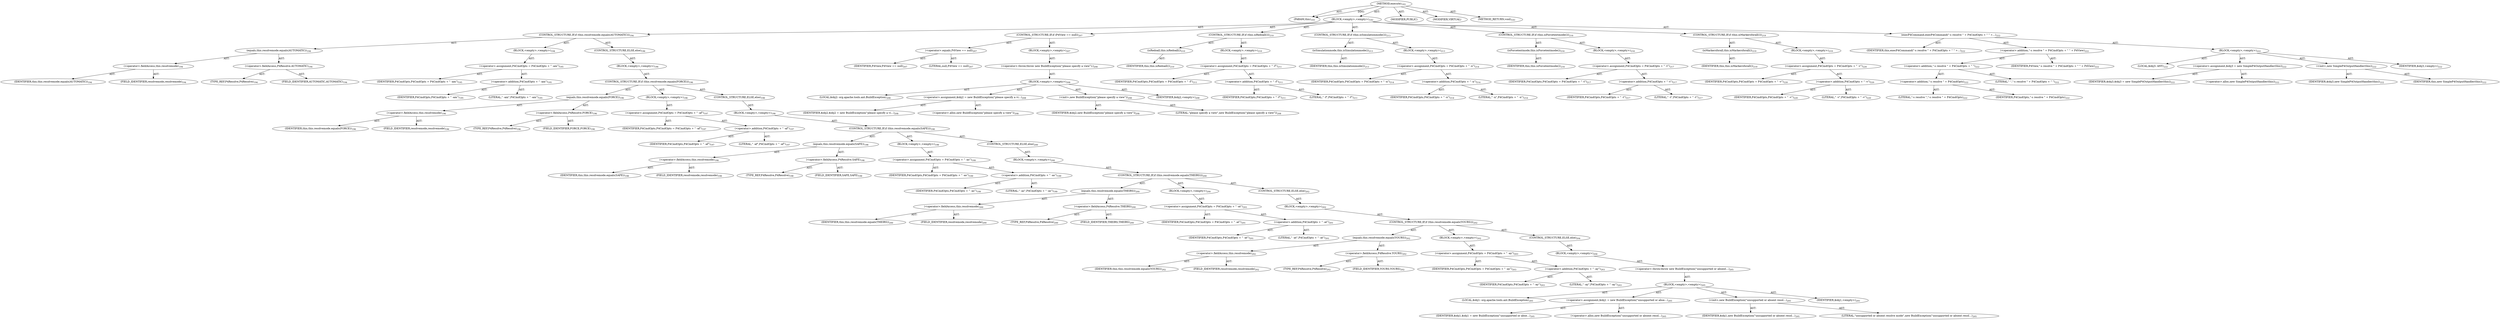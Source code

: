 digraph "execute" {  
"111669149706" [label = <(METHOD,execute)<SUB>193</SUB>> ]
"115964116997" [label = <(PARAM,this)<SUB>193</SUB>> ]
"25769803790" [label = <(BLOCK,&lt;empty&gt;,&lt;empty&gt;)<SUB>193</SUB>> ]
"47244640260" [label = <(CONTROL_STRUCTURE,IF,if (this.resolvemode.equals(AUTOMATIC)))<SUB>194</SUB>> ]
"30064771102" [label = <(equals,this.resolvemode.equals(AUTOMATIC))<SUB>194</SUB>> ]
"30064771103" [label = <(&lt;operator&gt;.fieldAccess,this.resolvemode)<SUB>194</SUB>> ]
"68719476741" [label = <(IDENTIFIER,this,this.resolvemode.equals(AUTOMATIC))<SUB>194</SUB>> ]
"55834574861" [label = <(FIELD_IDENTIFIER,resolvemode,resolvemode)<SUB>194</SUB>> ]
"30064771104" [label = <(&lt;operator&gt;.fieldAccess,P4Resolve.AUTOMATIC)<SUB>194</SUB>> ]
"180388626434" [label = <(TYPE_REF,P4Resolve,P4Resolve)<SUB>194</SUB>> ]
"55834574862" [label = <(FIELD_IDENTIFIER,AUTOMATIC,AUTOMATIC)<SUB>194</SUB>> ]
"25769803791" [label = <(BLOCK,&lt;empty&gt;,&lt;empty&gt;)<SUB>194</SUB>> ]
"30064771105" [label = <(&lt;operator&gt;.assignment,P4CmdOpts = P4CmdOpts + &quot; -am&quot;)<SUB>195</SUB>> ]
"68719476773" [label = <(IDENTIFIER,P4CmdOpts,P4CmdOpts = P4CmdOpts + &quot; -am&quot;)<SUB>195</SUB>> ]
"30064771106" [label = <(&lt;operator&gt;.addition,P4CmdOpts + &quot; -am&quot;)<SUB>195</SUB>> ]
"68719476774" [label = <(IDENTIFIER,P4CmdOpts,P4CmdOpts + &quot; -am&quot;)<SUB>195</SUB>> ]
"90194313221" [label = <(LITERAL,&quot; -am&quot;,P4CmdOpts + &quot; -am&quot;)<SUB>195</SUB>> ]
"47244640261" [label = <(CONTROL_STRUCTURE,ELSE,else)<SUB>196</SUB>> ]
"25769803792" [label = <(BLOCK,&lt;empty&gt;,&lt;empty&gt;)<SUB>196</SUB>> ]
"47244640262" [label = <(CONTROL_STRUCTURE,IF,if (this.resolvemode.equals(FORCE)))<SUB>196</SUB>> ]
"30064771107" [label = <(equals,this.resolvemode.equals(FORCE))<SUB>196</SUB>> ]
"30064771108" [label = <(&lt;operator&gt;.fieldAccess,this.resolvemode)<SUB>196</SUB>> ]
"68719476742" [label = <(IDENTIFIER,this,this.resolvemode.equals(FORCE))<SUB>196</SUB>> ]
"55834574863" [label = <(FIELD_IDENTIFIER,resolvemode,resolvemode)<SUB>196</SUB>> ]
"30064771109" [label = <(&lt;operator&gt;.fieldAccess,P4Resolve.FORCE)<SUB>196</SUB>> ]
"180388626435" [label = <(TYPE_REF,P4Resolve,P4Resolve)<SUB>196</SUB>> ]
"55834574864" [label = <(FIELD_IDENTIFIER,FORCE,FORCE)<SUB>196</SUB>> ]
"25769803793" [label = <(BLOCK,&lt;empty&gt;,&lt;empty&gt;)<SUB>196</SUB>> ]
"30064771110" [label = <(&lt;operator&gt;.assignment,P4CmdOpts = P4CmdOpts + &quot; -af&quot;)<SUB>197</SUB>> ]
"68719476775" [label = <(IDENTIFIER,P4CmdOpts,P4CmdOpts = P4CmdOpts + &quot; -af&quot;)<SUB>197</SUB>> ]
"30064771111" [label = <(&lt;operator&gt;.addition,P4CmdOpts + &quot; -af&quot;)<SUB>197</SUB>> ]
"68719476776" [label = <(IDENTIFIER,P4CmdOpts,P4CmdOpts + &quot; -af&quot;)<SUB>197</SUB>> ]
"90194313222" [label = <(LITERAL,&quot; -af&quot;,P4CmdOpts + &quot; -af&quot;)<SUB>197</SUB>> ]
"47244640263" [label = <(CONTROL_STRUCTURE,ELSE,else)<SUB>198</SUB>> ]
"25769803794" [label = <(BLOCK,&lt;empty&gt;,&lt;empty&gt;)<SUB>198</SUB>> ]
"47244640264" [label = <(CONTROL_STRUCTURE,IF,if (this.resolvemode.equals(SAFE)))<SUB>198</SUB>> ]
"30064771112" [label = <(equals,this.resolvemode.equals(SAFE))<SUB>198</SUB>> ]
"30064771113" [label = <(&lt;operator&gt;.fieldAccess,this.resolvemode)<SUB>198</SUB>> ]
"68719476743" [label = <(IDENTIFIER,this,this.resolvemode.equals(SAFE))<SUB>198</SUB>> ]
"55834574865" [label = <(FIELD_IDENTIFIER,resolvemode,resolvemode)<SUB>198</SUB>> ]
"30064771114" [label = <(&lt;operator&gt;.fieldAccess,P4Resolve.SAFE)<SUB>198</SUB>> ]
"180388626436" [label = <(TYPE_REF,P4Resolve,P4Resolve)<SUB>198</SUB>> ]
"55834574866" [label = <(FIELD_IDENTIFIER,SAFE,SAFE)<SUB>198</SUB>> ]
"25769803795" [label = <(BLOCK,&lt;empty&gt;,&lt;empty&gt;)<SUB>198</SUB>> ]
"30064771115" [label = <(&lt;operator&gt;.assignment,P4CmdOpts = P4CmdOpts + &quot; -as&quot;)<SUB>199</SUB>> ]
"68719476777" [label = <(IDENTIFIER,P4CmdOpts,P4CmdOpts = P4CmdOpts + &quot; -as&quot;)<SUB>199</SUB>> ]
"30064771116" [label = <(&lt;operator&gt;.addition,P4CmdOpts + &quot; -as&quot;)<SUB>199</SUB>> ]
"68719476778" [label = <(IDENTIFIER,P4CmdOpts,P4CmdOpts + &quot; -as&quot;)<SUB>199</SUB>> ]
"90194313223" [label = <(LITERAL,&quot; -as&quot;,P4CmdOpts + &quot; -as&quot;)<SUB>199</SUB>> ]
"47244640265" [label = <(CONTROL_STRUCTURE,ELSE,else)<SUB>200</SUB>> ]
"25769803796" [label = <(BLOCK,&lt;empty&gt;,&lt;empty&gt;)<SUB>200</SUB>> ]
"47244640266" [label = <(CONTROL_STRUCTURE,IF,if (this.resolvemode.equals(THEIRS)))<SUB>200</SUB>> ]
"30064771117" [label = <(equals,this.resolvemode.equals(THEIRS))<SUB>200</SUB>> ]
"30064771118" [label = <(&lt;operator&gt;.fieldAccess,this.resolvemode)<SUB>200</SUB>> ]
"68719476744" [label = <(IDENTIFIER,this,this.resolvemode.equals(THEIRS))<SUB>200</SUB>> ]
"55834574867" [label = <(FIELD_IDENTIFIER,resolvemode,resolvemode)<SUB>200</SUB>> ]
"30064771119" [label = <(&lt;operator&gt;.fieldAccess,P4Resolve.THEIRS)<SUB>200</SUB>> ]
"180388626437" [label = <(TYPE_REF,P4Resolve,P4Resolve)<SUB>200</SUB>> ]
"55834574868" [label = <(FIELD_IDENTIFIER,THEIRS,THEIRS)<SUB>200</SUB>> ]
"25769803797" [label = <(BLOCK,&lt;empty&gt;,&lt;empty&gt;)<SUB>200</SUB>> ]
"30064771120" [label = <(&lt;operator&gt;.assignment,P4CmdOpts = P4CmdOpts + &quot; -at&quot;)<SUB>201</SUB>> ]
"68719476779" [label = <(IDENTIFIER,P4CmdOpts,P4CmdOpts = P4CmdOpts + &quot; -at&quot;)<SUB>201</SUB>> ]
"30064771121" [label = <(&lt;operator&gt;.addition,P4CmdOpts + &quot; -at&quot;)<SUB>201</SUB>> ]
"68719476780" [label = <(IDENTIFIER,P4CmdOpts,P4CmdOpts + &quot; -at&quot;)<SUB>201</SUB>> ]
"90194313224" [label = <(LITERAL,&quot; -at&quot;,P4CmdOpts + &quot; -at&quot;)<SUB>201</SUB>> ]
"47244640267" [label = <(CONTROL_STRUCTURE,ELSE,else)<SUB>202</SUB>> ]
"25769803798" [label = <(BLOCK,&lt;empty&gt;,&lt;empty&gt;)<SUB>202</SUB>> ]
"47244640268" [label = <(CONTROL_STRUCTURE,IF,if (this.resolvemode.equals(YOURS)))<SUB>202</SUB>> ]
"30064771122" [label = <(equals,this.resolvemode.equals(YOURS))<SUB>202</SUB>> ]
"30064771123" [label = <(&lt;operator&gt;.fieldAccess,this.resolvemode)<SUB>202</SUB>> ]
"68719476745" [label = <(IDENTIFIER,this,this.resolvemode.equals(YOURS))<SUB>202</SUB>> ]
"55834574869" [label = <(FIELD_IDENTIFIER,resolvemode,resolvemode)<SUB>202</SUB>> ]
"30064771124" [label = <(&lt;operator&gt;.fieldAccess,P4Resolve.YOURS)<SUB>202</SUB>> ]
"180388626438" [label = <(TYPE_REF,P4Resolve,P4Resolve)<SUB>202</SUB>> ]
"55834574870" [label = <(FIELD_IDENTIFIER,YOURS,YOURS)<SUB>202</SUB>> ]
"25769803799" [label = <(BLOCK,&lt;empty&gt;,&lt;empty&gt;)<SUB>202</SUB>> ]
"30064771125" [label = <(&lt;operator&gt;.assignment,P4CmdOpts = P4CmdOpts + &quot; -ay&quot;)<SUB>203</SUB>> ]
"68719476781" [label = <(IDENTIFIER,P4CmdOpts,P4CmdOpts = P4CmdOpts + &quot; -ay&quot;)<SUB>203</SUB>> ]
"30064771126" [label = <(&lt;operator&gt;.addition,P4CmdOpts + &quot; -ay&quot;)<SUB>203</SUB>> ]
"68719476782" [label = <(IDENTIFIER,P4CmdOpts,P4CmdOpts + &quot; -ay&quot;)<SUB>203</SUB>> ]
"90194313225" [label = <(LITERAL,&quot; -ay&quot;,P4CmdOpts + &quot; -ay&quot;)<SUB>203</SUB>> ]
"47244640269" [label = <(CONTROL_STRUCTURE,ELSE,else)<SUB>204</SUB>> ]
"25769803800" [label = <(BLOCK,&lt;empty&gt;,&lt;empty&gt;)<SUB>204</SUB>> ]
"30064771127" [label = <(&lt;operator&gt;.throw,throw new BuildException(&quot;unsupported or absent...)<SUB>205</SUB>> ]
"25769803801" [label = <(BLOCK,&lt;empty&gt;,&lt;empty&gt;)<SUB>205</SUB>> ]
"94489280515" [label = <(LOCAL,$obj1: org.apache.tools.ant.BuildException)<SUB>205</SUB>> ]
"30064771128" [label = <(&lt;operator&gt;.assignment,$obj1 = new BuildException(&quot;unsupported or abse...)<SUB>205</SUB>> ]
"68719476783" [label = <(IDENTIFIER,$obj1,$obj1 = new BuildException(&quot;unsupported or abse...)<SUB>205</SUB>> ]
"30064771129" [label = <(&lt;operator&gt;.alloc,new BuildException(&quot;unsupported or absent resol...)<SUB>205</SUB>> ]
"30064771130" [label = <(&lt;init&gt;,new BuildException(&quot;unsupported or absent resol...)<SUB>205</SUB>> ]
"68719476784" [label = <(IDENTIFIER,$obj1,new BuildException(&quot;unsupported or absent resol...)<SUB>205</SUB>> ]
"90194313226" [label = <(LITERAL,&quot;unsupported or absent resolve mode&quot;,new BuildException(&quot;unsupported or absent resol...)<SUB>205</SUB>> ]
"68719476785" [label = <(IDENTIFIER,$obj1,&lt;empty&gt;)<SUB>205</SUB>> ]
"47244640270" [label = <(CONTROL_STRUCTURE,IF,if (P4View == null))<SUB>207</SUB>> ]
"30064771131" [label = <(&lt;operator&gt;.equals,P4View == null)<SUB>207</SUB>> ]
"68719476786" [label = <(IDENTIFIER,P4View,P4View == null)<SUB>207</SUB>> ]
"90194313227" [label = <(LITERAL,null,P4View == null)<SUB>207</SUB>> ]
"25769803802" [label = <(BLOCK,&lt;empty&gt;,&lt;empty&gt;)<SUB>207</SUB>> ]
"30064771132" [label = <(&lt;operator&gt;.throw,throw new BuildException(&quot;please specify a view&quot;);)<SUB>208</SUB>> ]
"25769803803" [label = <(BLOCK,&lt;empty&gt;,&lt;empty&gt;)<SUB>208</SUB>> ]
"94489280516" [label = <(LOCAL,$obj2: org.apache.tools.ant.BuildException)<SUB>208</SUB>> ]
"30064771133" [label = <(&lt;operator&gt;.assignment,$obj2 = new BuildException(&quot;please specify a vi...)<SUB>208</SUB>> ]
"68719476787" [label = <(IDENTIFIER,$obj2,$obj2 = new BuildException(&quot;please specify a vi...)<SUB>208</SUB>> ]
"30064771134" [label = <(&lt;operator&gt;.alloc,new BuildException(&quot;please specify a view&quot;))<SUB>208</SUB>> ]
"30064771135" [label = <(&lt;init&gt;,new BuildException(&quot;please specify a view&quot;))<SUB>208</SUB>> ]
"68719476788" [label = <(IDENTIFIER,$obj2,new BuildException(&quot;please specify a view&quot;))<SUB>208</SUB>> ]
"90194313228" [label = <(LITERAL,&quot;please specify a view&quot;,new BuildException(&quot;please specify a view&quot;))<SUB>208</SUB>> ]
"68719476789" [label = <(IDENTIFIER,$obj2,&lt;empty&gt;)<SUB>208</SUB>> ]
"47244640271" [label = <(CONTROL_STRUCTURE,IF,if (this.isRedoall()))<SUB>210</SUB>> ]
"30064771136" [label = <(isRedoall,this.isRedoall())<SUB>210</SUB>> ]
"68719476746" [label = <(IDENTIFIER,this,this.isRedoall())<SUB>210</SUB>> ]
"25769803804" [label = <(BLOCK,&lt;empty&gt;,&lt;empty&gt;)<SUB>210</SUB>> ]
"30064771137" [label = <(&lt;operator&gt;.assignment,P4CmdOpts = P4CmdOpts + &quot; -f&quot;)<SUB>211</SUB>> ]
"68719476790" [label = <(IDENTIFIER,P4CmdOpts,P4CmdOpts = P4CmdOpts + &quot; -f&quot;)<SUB>211</SUB>> ]
"30064771138" [label = <(&lt;operator&gt;.addition,P4CmdOpts + &quot; -f&quot;)<SUB>211</SUB>> ]
"68719476791" [label = <(IDENTIFIER,P4CmdOpts,P4CmdOpts + &quot; -f&quot;)<SUB>211</SUB>> ]
"90194313229" [label = <(LITERAL,&quot; -f&quot;,P4CmdOpts + &quot; -f&quot;)<SUB>211</SUB>> ]
"47244640272" [label = <(CONTROL_STRUCTURE,IF,if (this.isSimulationmode()))<SUB>213</SUB>> ]
"30064771139" [label = <(isSimulationmode,this.isSimulationmode())<SUB>213</SUB>> ]
"68719476747" [label = <(IDENTIFIER,this,this.isSimulationmode())<SUB>213</SUB>> ]
"25769803805" [label = <(BLOCK,&lt;empty&gt;,&lt;empty&gt;)<SUB>213</SUB>> ]
"30064771140" [label = <(&lt;operator&gt;.assignment,P4CmdOpts = P4CmdOpts + &quot; -n&quot;)<SUB>214</SUB>> ]
"68719476792" [label = <(IDENTIFIER,P4CmdOpts,P4CmdOpts = P4CmdOpts + &quot; -n&quot;)<SUB>214</SUB>> ]
"30064771141" [label = <(&lt;operator&gt;.addition,P4CmdOpts + &quot; -n&quot;)<SUB>214</SUB>> ]
"68719476793" [label = <(IDENTIFIER,P4CmdOpts,P4CmdOpts + &quot; -n&quot;)<SUB>214</SUB>> ]
"90194313230" [label = <(LITERAL,&quot; -n&quot;,P4CmdOpts + &quot; -n&quot;)<SUB>214</SUB>> ]
"47244640273" [label = <(CONTROL_STRUCTURE,IF,if (this.isForcetextmode()))<SUB>216</SUB>> ]
"30064771142" [label = <(isForcetextmode,this.isForcetextmode())<SUB>216</SUB>> ]
"68719476748" [label = <(IDENTIFIER,this,this.isForcetextmode())<SUB>216</SUB>> ]
"25769803806" [label = <(BLOCK,&lt;empty&gt;,&lt;empty&gt;)<SUB>216</SUB>> ]
"30064771143" [label = <(&lt;operator&gt;.assignment,P4CmdOpts = P4CmdOpts + &quot; -t&quot;)<SUB>217</SUB>> ]
"68719476794" [label = <(IDENTIFIER,P4CmdOpts,P4CmdOpts = P4CmdOpts + &quot; -t&quot;)<SUB>217</SUB>> ]
"30064771144" [label = <(&lt;operator&gt;.addition,P4CmdOpts + &quot; -t&quot;)<SUB>217</SUB>> ]
"68719476795" [label = <(IDENTIFIER,P4CmdOpts,P4CmdOpts + &quot; -t&quot;)<SUB>217</SUB>> ]
"90194313231" [label = <(LITERAL,&quot; -t&quot;,P4CmdOpts + &quot; -t&quot;)<SUB>217</SUB>> ]
"47244640274" [label = <(CONTROL_STRUCTURE,IF,if (this.isMarkersforall()))<SUB>219</SUB>> ]
"30064771145" [label = <(isMarkersforall,this.isMarkersforall())<SUB>219</SUB>> ]
"68719476749" [label = <(IDENTIFIER,this,this.isMarkersforall())<SUB>219</SUB>> ]
"25769803807" [label = <(BLOCK,&lt;empty&gt;,&lt;empty&gt;)<SUB>219</SUB>> ]
"30064771146" [label = <(&lt;operator&gt;.assignment,P4CmdOpts = P4CmdOpts + &quot; -v&quot;)<SUB>220</SUB>> ]
"68719476796" [label = <(IDENTIFIER,P4CmdOpts,P4CmdOpts = P4CmdOpts + &quot; -v&quot;)<SUB>220</SUB>> ]
"30064771147" [label = <(&lt;operator&gt;.addition,P4CmdOpts + &quot; -v&quot;)<SUB>220</SUB>> ]
"68719476797" [label = <(IDENTIFIER,P4CmdOpts,P4CmdOpts + &quot; -v&quot;)<SUB>220</SUB>> ]
"90194313232" [label = <(LITERAL,&quot; -v&quot;,P4CmdOpts + &quot; -v&quot;)<SUB>220</SUB>> ]
"30064771148" [label = <(execP4Command,execP4Command(&quot;-s resolve &quot; + P4CmdOpts + &quot; &quot; +...)<SUB>222</SUB>> ]
"68719476751" [label = <(IDENTIFIER,this,execP4Command(&quot;-s resolve &quot; + P4CmdOpts + &quot; &quot; +...)<SUB>222</SUB>> ]
"30064771149" [label = <(&lt;operator&gt;.addition,&quot;-s resolve &quot; + P4CmdOpts + &quot; &quot; + P4View)<SUB>222</SUB>> ]
"30064771150" [label = <(&lt;operator&gt;.addition,&quot;-s resolve &quot; + P4CmdOpts + &quot; &quot;)<SUB>222</SUB>> ]
"30064771151" [label = <(&lt;operator&gt;.addition,&quot;-s resolve &quot; + P4CmdOpts)<SUB>222</SUB>> ]
"90194313233" [label = <(LITERAL,&quot;-s resolve &quot;,&quot;-s resolve &quot; + P4CmdOpts)<SUB>222</SUB>> ]
"68719476798" [label = <(IDENTIFIER,P4CmdOpts,&quot;-s resolve &quot; + P4CmdOpts)<SUB>222</SUB>> ]
"90194313234" [label = <(LITERAL,&quot; &quot;,&quot;-s resolve &quot; + P4CmdOpts + &quot; &quot;)<SUB>222</SUB>> ]
"68719476799" [label = <(IDENTIFIER,P4View,&quot;-s resolve &quot; + P4CmdOpts + &quot; &quot; + P4View)<SUB>222</SUB>> ]
"25769803808" [label = <(BLOCK,&lt;empty&gt;,&lt;empty&gt;)<SUB>222</SUB>> ]
"94489280517" [label = <(LOCAL,$obj3: ANY)<SUB>222</SUB>> ]
"30064771152" [label = <(&lt;operator&gt;.assignment,$obj3 = new SimpleP4OutputHandler(this))<SUB>222</SUB>> ]
"68719476800" [label = <(IDENTIFIER,$obj3,$obj3 = new SimpleP4OutputHandler(this))<SUB>222</SUB>> ]
"30064771153" [label = <(&lt;operator&gt;.alloc,new SimpleP4OutputHandler(this))<SUB>222</SUB>> ]
"30064771154" [label = <(&lt;init&gt;,new SimpleP4OutputHandler(this))<SUB>222</SUB>> ]
"68719476801" [label = <(IDENTIFIER,$obj3,new SimpleP4OutputHandler(this))<SUB>222</SUB>> ]
"68719476750" [label = <(IDENTIFIER,this,new SimpleP4OutputHandler(this))<SUB>222</SUB>> ]
"68719476802" [label = <(IDENTIFIER,$obj3,&lt;empty&gt;)<SUB>222</SUB>> ]
"133143986213" [label = <(MODIFIER,PUBLIC)> ]
"133143986214" [label = <(MODIFIER,VIRTUAL)> ]
"128849018890" [label = <(METHOD_RETURN,void)<SUB>193</SUB>> ]
  "111669149706" -> "115964116997"  [ label = "AST: "] 
  "111669149706" -> "25769803790"  [ label = "AST: "] 
  "111669149706" -> "133143986213"  [ label = "AST: "] 
  "111669149706" -> "133143986214"  [ label = "AST: "] 
  "111669149706" -> "128849018890"  [ label = "AST: "] 
  "25769803790" -> "47244640260"  [ label = "AST: "] 
  "25769803790" -> "47244640270"  [ label = "AST: "] 
  "25769803790" -> "47244640271"  [ label = "AST: "] 
  "25769803790" -> "47244640272"  [ label = "AST: "] 
  "25769803790" -> "47244640273"  [ label = "AST: "] 
  "25769803790" -> "47244640274"  [ label = "AST: "] 
  "25769803790" -> "30064771148"  [ label = "AST: "] 
  "47244640260" -> "30064771102"  [ label = "AST: "] 
  "47244640260" -> "25769803791"  [ label = "AST: "] 
  "47244640260" -> "47244640261"  [ label = "AST: "] 
  "30064771102" -> "30064771103"  [ label = "AST: "] 
  "30064771102" -> "30064771104"  [ label = "AST: "] 
  "30064771103" -> "68719476741"  [ label = "AST: "] 
  "30064771103" -> "55834574861"  [ label = "AST: "] 
  "30064771104" -> "180388626434"  [ label = "AST: "] 
  "30064771104" -> "55834574862"  [ label = "AST: "] 
  "25769803791" -> "30064771105"  [ label = "AST: "] 
  "30064771105" -> "68719476773"  [ label = "AST: "] 
  "30064771105" -> "30064771106"  [ label = "AST: "] 
  "30064771106" -> "68719476774"  [ label = "AST: "] 
  "30064771106" -> "90194313221"  [ label = "AST: "] 
  "47244640261" -> "25769803792"  [ label = "AST: "] 
  "25769803792" -> "47244640262"  [ label = "AST: "] 
  "47244640262" -> "30064771107"  [ label = "AST: "] 
  "47244640262" -> "25769803793"  [ label = "AST: "] 
  "47244640262" -> "47244640263"  [ label = "AST: "] 
  "30064771107" -> "30064771108"  [ label = "AST: "] 
  "30064771107" -> "30064771109"  [ label = "AST: "] 
  "30064771108" -> "68719476742"  [ label = "AST: "] 
  "30064771108" -> "55834574863"  [ label = "AST: "] 
  "30064771109" -> "180388626435"  [ label = "AST: "] 
  "30064771109" -> "55834574864"  [ label = "AST: "] 
  "25769803793" -> "30064771110"  [ label = "AST: "] 
  "30064771110" -> "68719476775"  [ label = "AST: "] 
  "30064771110" -> "30064771111"  [ label = "AST: "] 
  "30064771111" -> "68719476776"  [ label = "AST: "] 
  "30064771111" -> "90194313222"  [ label = "AST: "] 
  "47244640263" -> "25769803794"  [ label = "AST: "] 
  "25769803794" -> "47244640264"  [ label = "AST: "] 
  "47244640264" -> "30064771112"  [ label = "AST: "] 
  "47244640264" -> "25769803795"  [ label = "AST: "] 
  "47244640264" -> "47244640265"  [ label = "AST: "] 
  "30064771112" -> "30064771113"  [ label = "AST: "] 
  "30064771112" -> "30064771114"  [ label = "AST: "] 
  "30064771113" -> "68719476743"  [ label = "AST: "] 
  "30064771113" -> "55834574865"  [ label = "AST: "] 
  "30064771114" -> "180388626436"  [ label = "AST: "] 
  "30064771114" -> "55834574866"  [ label = "AST: "] 
  "25769803795" -> "30064771115"  [ label = "AST: "] 
  "30064771115" -> "68719476777"  [ label = "AST: "] 
  "30064771115" -> "30064771116"  [ label = "AST: "] 
  "30064771116" -> "68719476778"  [ label = "AST: "] 
  "30064771116" -> "90194313223"  [ label = "AST: "] 
  "47244640265" -> "25769803796"  [ label = "AST: "] 
  "25769803796" -> "47244640266"  [ label = "AST: "] 
  "47244640266" -> "30064771117"  [ label = "AST: "] 
  "47244640266" -> "25769803797"  [ label = "AST: "] 
  "47244640266" -> "47244640267"  [ label = "AST: "] 
  "30064771117" -> "30064771118"  [ label = "AST: "] 
  "30064771117" -> "30064771119"  [ label = "AST: "] 
  "30064771118" -> "68719476744"  [ label = "AST: "] 
  "30064771118" -> "55834574867"  [ label = "AST: "] 
  "30064771119" -> "180388626437"  [ label = "AST: "] 
  "30064771119" -> "55834574868"  [ label = "AST: "] 
  "25769803797" -> "30064771120"  [ label = "AST: "] 
  "30064771120" -> "68719476779"  [ label = "AST: "] 
  "30064771120" -> "30064771121"  [ label = "AST: "] 
  "30064771121" -> "68719476780"  [ label = "AST: "] 
  "30064771121" -> "90194313224"  [ label = "AST: "] 
  "47244640267" -> "25769803798"  [ label = "AST: "] 
  "25769803798" -> "47244640268"  [ label = "AST: "] 
  "47244640268" -> "30064771122"  [ label = "AST: "] 
  "47244640268" -> "25769803799"  [ label = "AST: "] 
  "47244640268" -> "47244640269"  [ label = "AST: "] 
  "30064771122" -> "30064771123"  [ label = "AST: "] 
  "30064771122" -> "30064771124"  [ label = "AST: "] 
  "30064771123" -> "68719476745"  [ label = "AST: "] 
  "30064771123" -> "55834574869"  [ label = "AST: "] 
  "30064771124" -> "180388626438"  [ label = "AST: "] 
  "30064771124" -> "55834574870"  [ label = "AST: "] 
  "25769803799" -> "30064771125"  [ label = "AST: "] 
  "30064771125" -> "68719476781"  [ label = "AST: "] 
  "30064771125" -> "30064771126"  [ label = "AST: "] 
  "30064771126" -> "68719476782"  [ label = "AST: "] 
  "30064771126" -> "90194313225"  [ label = "AST: "] 
  "47244640269" -> "25769803800"  [ label = "AST: "] 
  "25769803800" -> "30064771127"  [ label = "AST: "] 
  "30064771127" -> "25769803801"  [ label = "AST: "] 
  "25769803801" -> "94489280515"  [ label = "AST: "] 
  "25769803801" -> "30064771128"  [ label = "AST: "] 
  "25769803801" -> "30064771130"  [ label = "AST: "] 
  "25769803801" -> "68719476785"  [ label = "AST: "] 
  "30064771128" -> "68719476783"  [ label = "AST: "] 
  "30064771128" -> "30064771129"  [ label = "AST: "] 
  "30064771130" -> "68719476784"  [ label = "AST: "] 
  "30064771130" -> "90194313226"  [ label = "AST: "] 
  "47244640270" -> "30064771131"  [ label = "AST: "] 
  "47244640270" -> "25769803802"  [ label = "AST: "] 
  "30064771131" -> "68719476786"  [ label = "AST: "] 
  "30064771131" -> "90194313227"  [ label = "AST: "] 
  "25769803802" -> "30064771132"  [ label = "AST: "] 
  "30064771132" -> "25769803803"  [ label = "AST: "] 
  "25769803803" -> "94489280516"  [ label = "AST: "] 
  "25769803803" -> "30064771133"  [ label = "AST: "] 
  "25769803803" -> "30064771135"  [ label = "AST: "] 
  "25769803803" -> "68719476789"  [ label = "AST: "] 
  "30064771133" -> "68719476787"  [ label = "AST: "] 
  "30064771133" -> "30064771134"  [ label = "AST: "] 
  "30064771135" -> "68719476788"  [ label = "AST: "] 
  "30064771135" -> "90194313228"  [ label = "AST: "] 
  "47244640271" -> "30064771136"  [ label = "AST: "] 
  "47244640271" -> "25769803804"  [ label = "AST: "] 
  "30064771136" -> "68719476746"  [ label = "AST: "] 
  "25769803804" -> "30064771137"  [ label = "AST: "] 
  "30064771137" -> "68719476790"  [ label = "AST: "] 
  "30064771137" -> "30064771138"  [ label = "AST: "] 
  "30064771138" -> "68719476791"  [ label = "AST: "] 
  "30064771138" -> "90194313229"  [ label = "AST: "] 
  "47244640272" -> "30064771139"  [ label = "AST: "] 
  "47244640272" -> "25769803805"  [ label = "AST: "] 
  "30064771139" -> "68719476747"  [ label = "AST: "] 
  "25769803805" -> "30064771140"  [ label = "AST: "] 
  "30064771140" -> "68719476792"  [ label = "AST: "] 
  "30064771140" -> "30064771141"  [ label = "AST: "] 
  "30064771141" -> "68719476793"  [ label = "AST: "] 
  "30064771141" -> "90194313230"  [ label = "AST: "] 
  "47244640273" -> "30064771142"  [ label = "AST: "] 
  "47244640273" -> "25769803806"  [ label = "AST: "] 
  "30064771142" -> "68719476748"  [ label = "AST: "] 
  "25769803806" -> "30064771143"  [ label = "AST: "] 
  "30064771143" -> "68719476794"  [ label = "AST: "] 
  "30064771143" -> "30064771144"  [ label = "AST: "] 
  "30064771144" -> "68719476795"  [ label = "AST: "] 
  "30064771144" -> "90194313231"  [ label = "AST: "] 
  "47244640274" -> "30064771145"  [ label = "AST: "] 
  "47244640274" -> "25769803807"  [ label = "AST: "] 
  "30064771145" -> "68719476749"  [ label = "AST: "] 
  "25769803807" -> "30064771146"  [ label = "AST: "] 
  "30064771146" -> "68719476796"  [ label = "AST: "] 
  "30064771146" -> "30064771147"  [ label = "AST: "] 
  "30064771147" -> "68719476797"  [ label = "AST: "] 
  "30064771147" -> "90194313232"  [ label = "AST: "] 
  "30064771148" -> "68719476751"  [ label = "AST: "] 
  "30064771148" -> "30064771149"  [ label = "AST: "] 
  "30064771148" -> "25769803808"  [ label = "AST: "] 
  "30064771149" -> "30064771150"  [ label = "AST: "] 
  "30064771149" -> "68719476799"  [ label = "AST: "] 
  "30064771150" -> "30064771151"  [ label = "AST: "] 
  "30064771150" -> "90194313234"  [ label = "AST: "] 
  "30064771151" -> "90194313233"  [ label = "AST: "] 
  "30064771151" -> "68719476798"  [ label = "AST: "] 
  "25769803808" -> "94489280517"  [ label = "AST: "] 
  "25769803808" -> "30064771152"  [ label = "AST: "] 
  "25769803808" -> "30064771154"  [ label = "AST: "] 
  "25769803808" -> "68719476802"  [ label = "AST: "] 
  "30064771152" -> "68719476800"  [ label = "AST: "] 
  "30064771152" -> "30064771153"  [ label = "AST: "] 
  "30064771154" -> "68719476801"  [ label = "AST: "] 
  "30064771154" -> "68719476750"  [ label = "AST: "] 
  "111669149706" -> "115964116997"  [ label = "DDG: "] 
}
